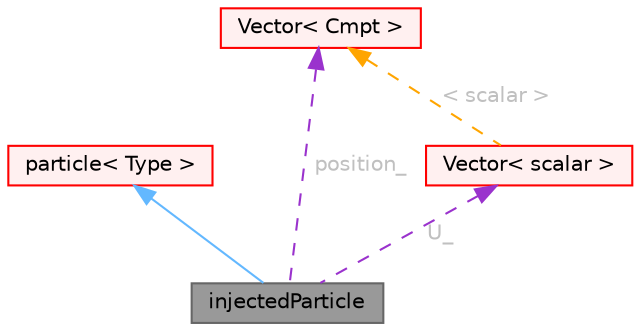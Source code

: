 digraph "injectedParticle"
{
 // LATEX_PDF_SIZE
  bgcolor="transparent";
  edge [fontname=Helvetica,fontsize=10,labelfontname=Helvetica,labelfontsize=10];
  node [fontname=Helvetica,fontsize=10,shape=box,height=0.2,width=0.4];
  Node1 [id="Node000001",label="injectedParticle",height=0.2,width=0.4,color="gray40", fillcolor="grey60", style="filled", fontcolor="black",tooltip="Primarily stores particle properties so that it can be injected at a later time. Note that this store..."];
  Node2 -> Node1 [id="edge1_Node000001_Node000002",dir="back",color="steelblue1",style="solid",tooltip=" "];
  Node2 [id="Node000002",label="particle\< Type \>",height=0.2,width=0.4,color="red", fillcolor="#FFF0F0", style="filled",URL="$classFoam_1_1particle.html",tooltip="Base particle class."];
  Node6 -> Node1 [id="edge2_Node000001_Node000006",dir="back",color="darkorchid3",style="dashed",tooltip=" ",label=" position_",fontcolor="grey" ];
  Node6 [id="Node000006",label="Vector\< Cmpt \>",height=0.2,width=0.4,color="red", fillcolor="#FFF0F0", style="filled",URL="$classFoam_1_1Vector.html",tooltip="Templated 3D Vector derived from VectorSpace adding construction from 3 components,..."];
  Node9 -> Node1 [id="edge3_Node000001_Node000009",dir="back",color="darkorchid3",style="dashed",tooltip=" ",label=" U_",fontcolor="grey" ];
  Node9 [id="Node000009",label="Vector\< scalar \>",height=0.2,width=0.4,color="red", fillcolor="#FFF0F0", style="filled",URL="$classFoam_1_1Vector.html",tooltip=" "];
  Node6 -> Node9 [id="edge4_Node000009_Node000006",dir="back",color="orange",style="dashed",tooltip=" ",label=" \< scalar \>",fontcolor="grey" ];
}
